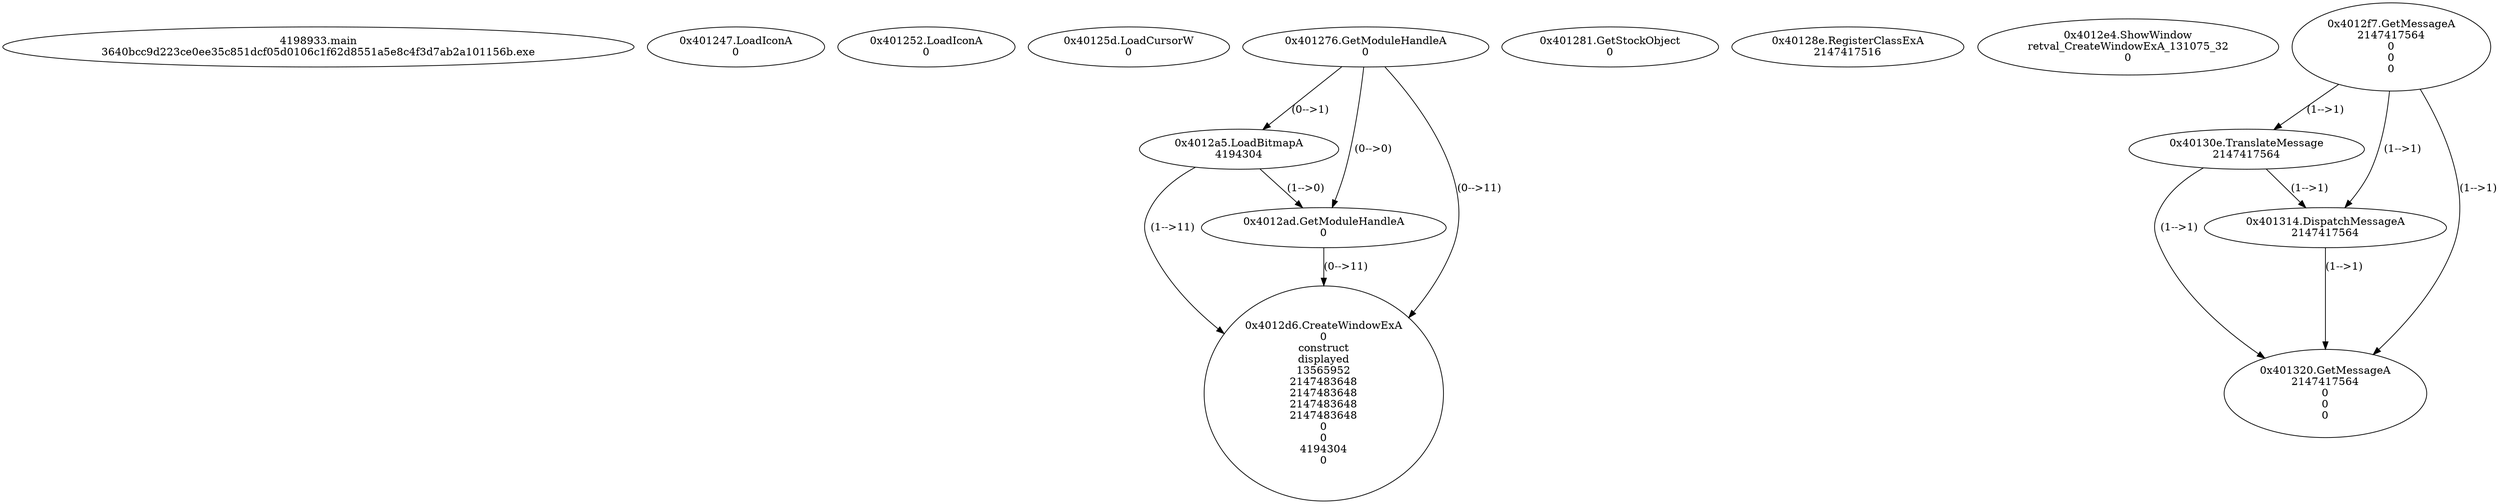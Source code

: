 // Global SCDG with merge call
digraph {
	0 [label="4198933.main
3640bcc9d223ce0ee35c851dcf05d0106c1f62d8551a5e8c4f3d7ab2a101156b.exe"]
	1 [label="0x401247.LoadIconA
0
"]
	2 [label="0x401252.LoadIconA
0
"]
	3 [label="0x40125d.LoadCursorW
0
"]
	4 [label="0x401276.GetModuleHandleA
0"]
	5 [label="0x401281.GetStockObject
0"]
	6 [label="0x40128e.RegisterClassExA
2147417516"]
	7 [label="0x4012a5.LoadBitmapA
4194304
"]
	4 -> 7 [label="(0-->1)"]
	8 [label="0x4012ad.GetModuleHandleA
0"]
	4 -> 8 [label="(0-->0)"]
	7 -> 8 [label="(1-->0)"]
	9 [label="0x4012d6.CreateWindowExA
0
construct
displayed
13565952
2147483648
2147483648
2147483648
2147483648
0
0
4194304
0"]
	4 -> 9 [label="(0-->11)"]
	7 -> 9 [label="(1-->11)"]
	8 -> 9 [label="(0-->11)"]
	10 [label="0x4012e4.ShowWindow
retval_CreateWindowExA_131075_32
0"]
	11 [label="0x4012f7.GetMessageA
2147417564
0
0
0"]
	12 [label="0x40130e.TranslateMessage
2147417564"]
	11 -> 12 [label="(1-->1)"]
	13 [label="0x401314.DispatchMessageA
2147417564"]
	11 -> 13 [label="(1-->1)"]
	12 -> 13 [label="(1-->1)"]
	14 [label="0x401320.GetMessageA
2147417564
0
0
0"]
	11 -> 14 [label="(1-->1)"]
	12 -> 14 [label="(1-->1)"]
	13 -> 14 [label="(1-->1)"]
}
